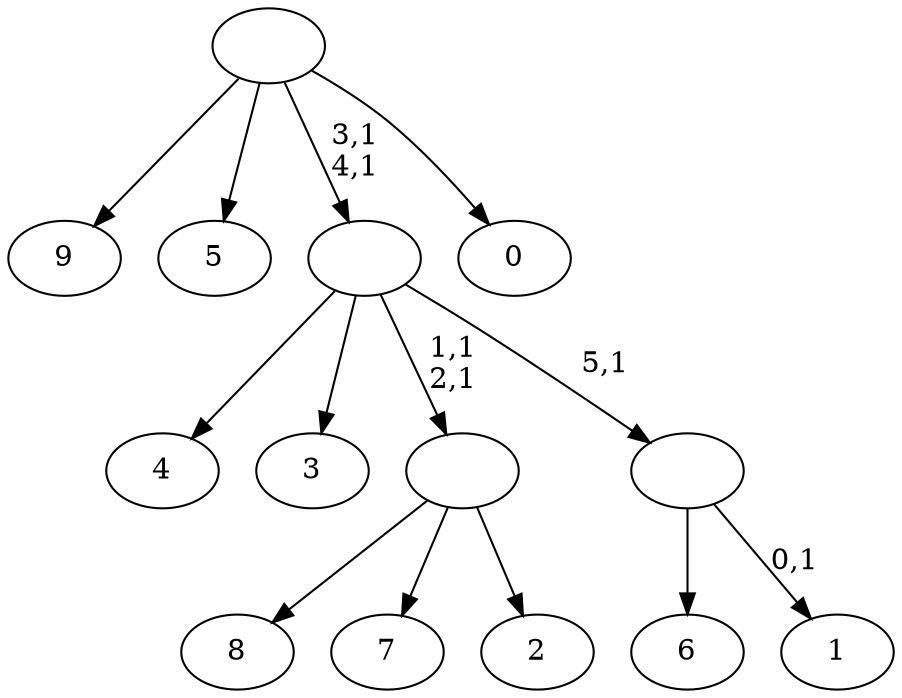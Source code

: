 digraph T {
	16 [label="9"]
	15 [label="8"]
	14 [label="7"]
	13 [label="6"]
	12 [label="5"]
	11 [label="4"]
	10 [label="3"]
	9 [label="2"]
	8 [label=""]
	6 [label="1"]
	4 [label=""]
	3 [label=""]
	1 [label="0"]
	0 [label=""]
	8 -> 15 [label=""]
	8 -> 14 [label=""]
	8 -> 9 [label=""]
	4 -> 6 [label="0,1"]
	4 -> 13 [label=""]
	3 -> 8 [label="1,1\n2,1"]
	3 -> 11 [label=""]
	3 -> 10 [label=""]
	3 -> 4 [label="5,1"]
	0 -> 3 [label="3,1\n4,1"]
	0 -> 16 [label=""]
	0 -> 12 [label=""]
	0 -> 1 [label=""]
}
